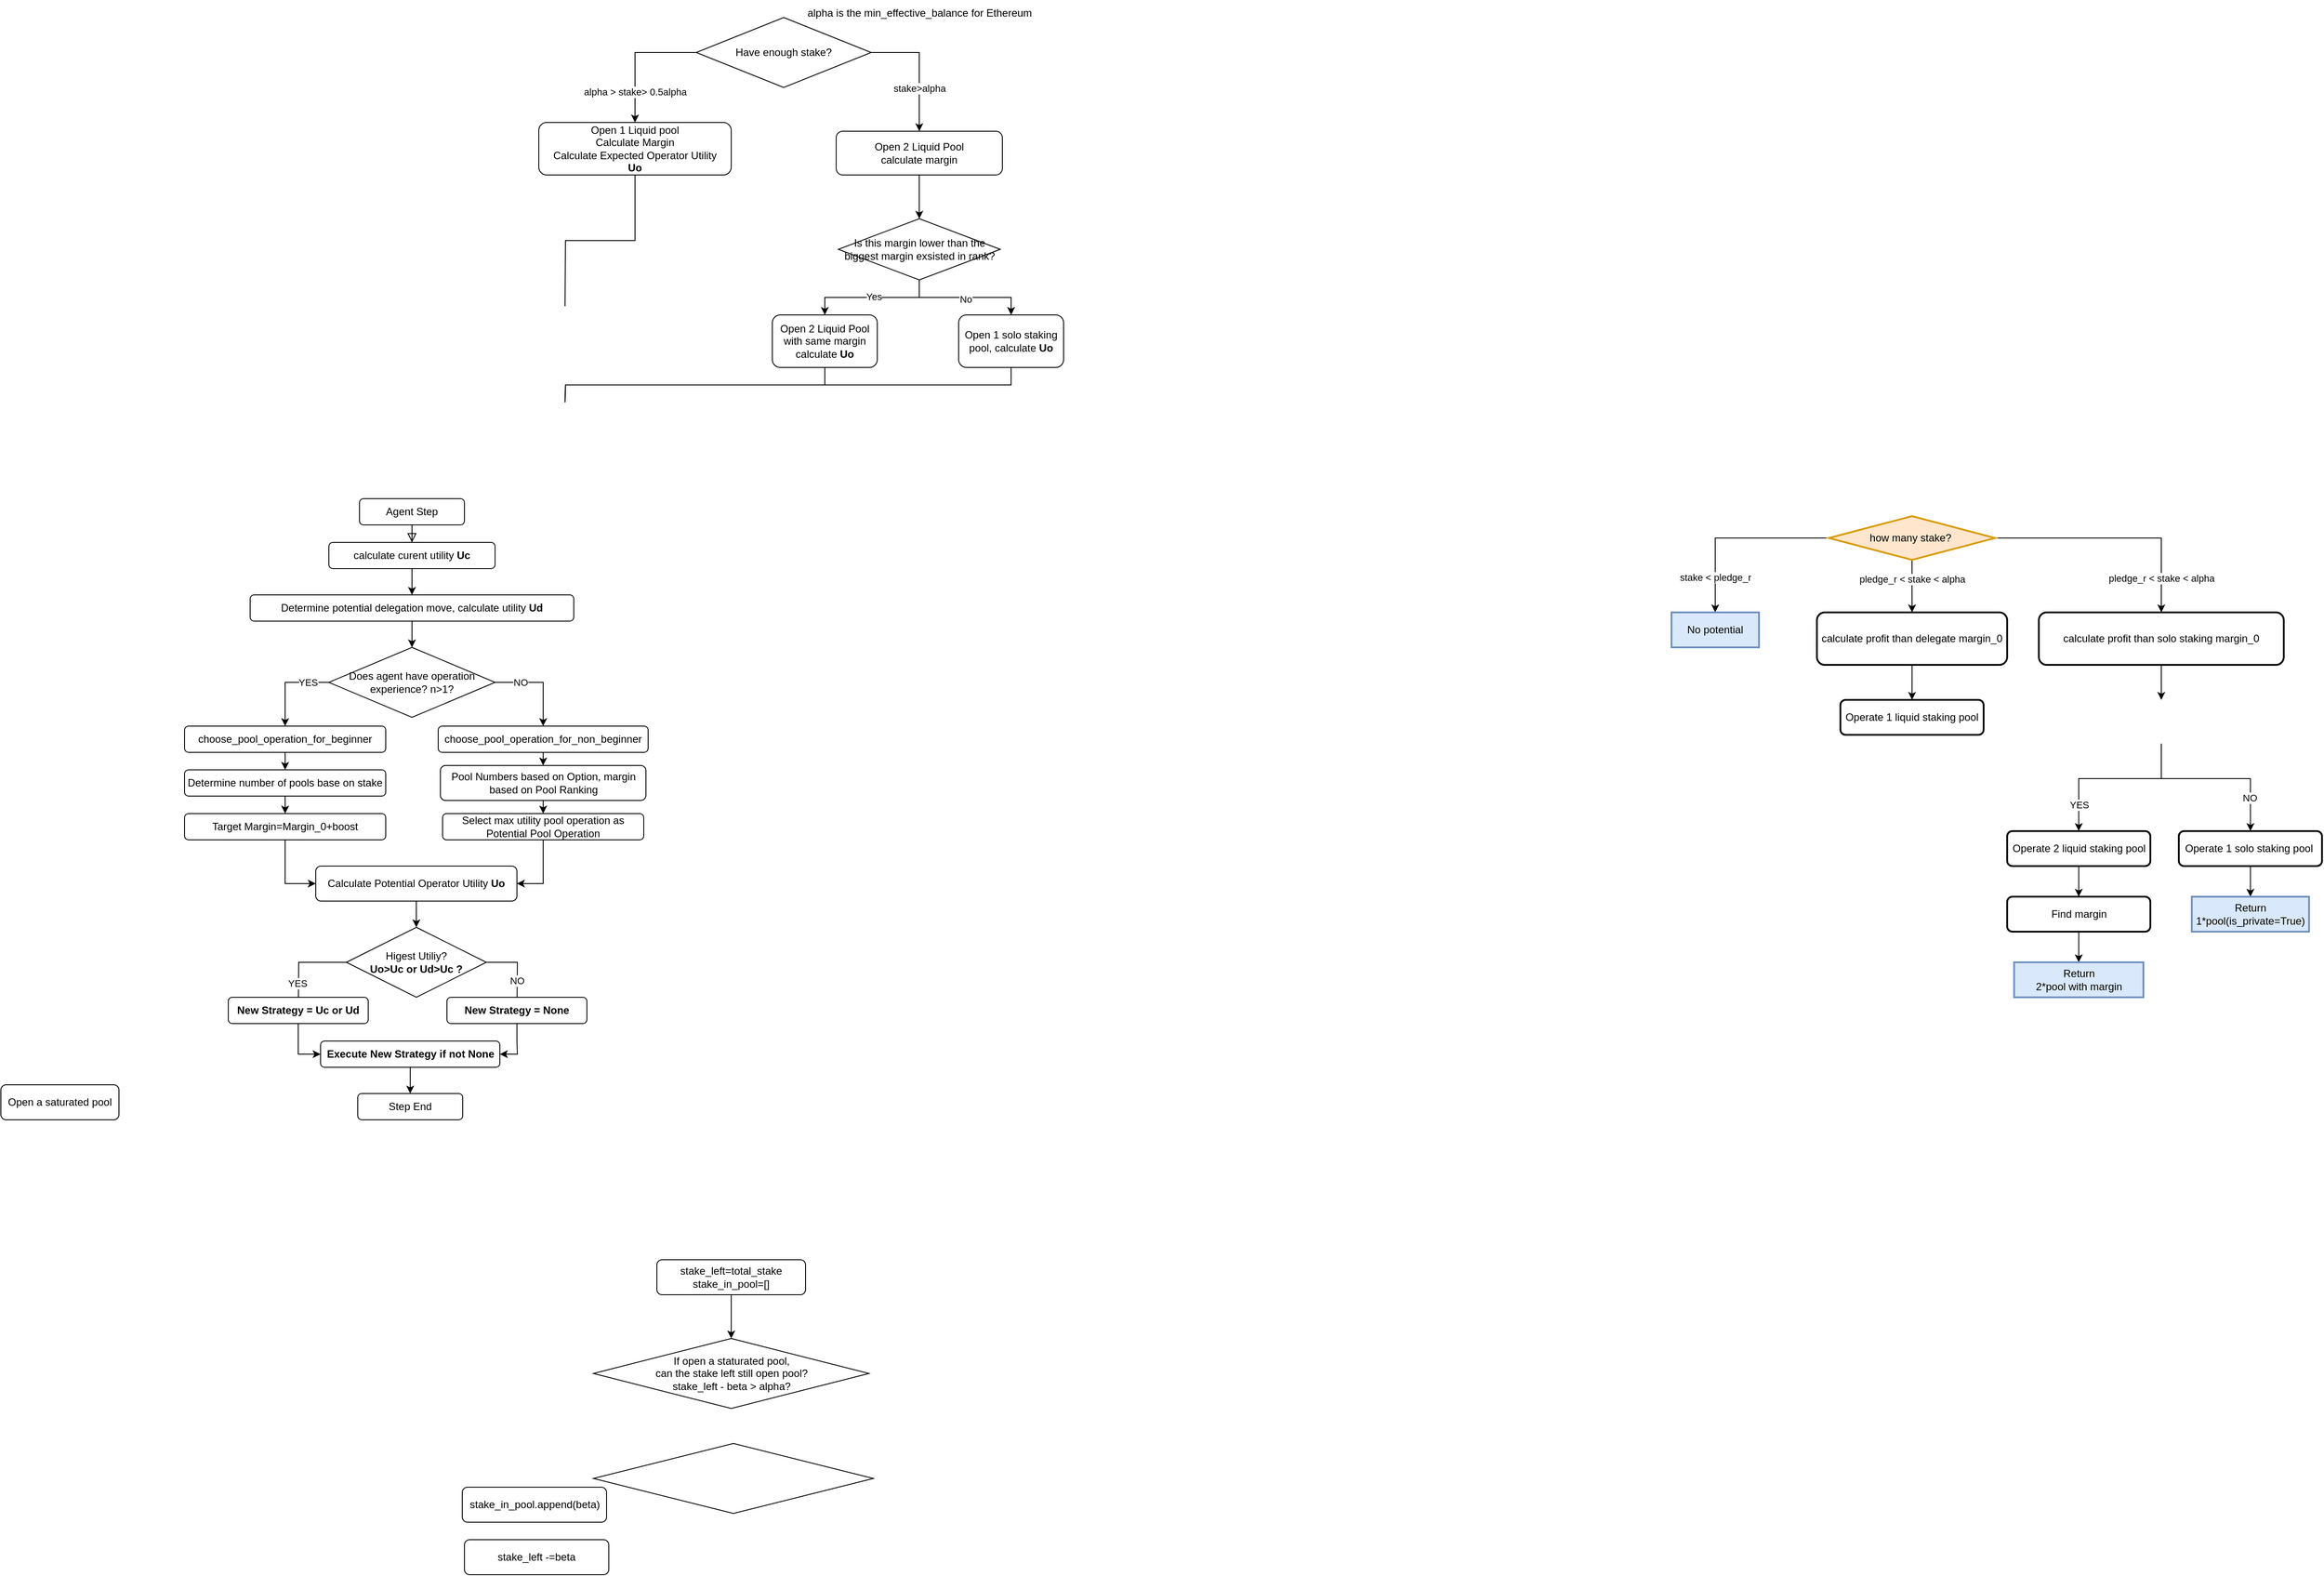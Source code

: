 <mxfile version="21.6.8" type="github">
  <diagram id="C5RBs43oDa-KdzZeNtuy" name="Page-1">
    <mxGraphModel dx="2612" dy="1606" grid="1" gridSize="10" guides="1" tooltips="1" connect="1" arrows="1" fold="1" page="1" pageScale="1" pageWidth="3300" pageHeight="2339" math="0" shadow="0">
      <root>
        <mxCell id="WIyWlLk6GJQsqaUBKTNV-0" />
        <mxCell id="WIyWlLk6GJQsqaUBKTNV-1" parent="WIyWlLk6GJQsqaUBKTNV-0" />
        <mxCell id="a9UgPh2QfmWiCxSZH3iU-11" style="edgeStyle=orthogonalEdgeStyle;rounded=0;orthogonalLoop=1;jettySize=auto;html=1;entryX=0.5;entryY=0;entryDx=0;entryDy=0;" parent="WIyWlLk6GJQsqaUBKTNV-1" source="a9UgPh2QfmWiCxSZH3iU-5" target="a9UgPh2QfmWiCxSZH3iU-10" edge="1">
          <mxGeometry relative="1" as="geometry">
            <Array as="points">
              <mxPoint x="895" y="120" />
              <mxPoint x="895" y="200" />
            </Array>
          </mxGeometry>
        </mxCell>
        <mxCell id="a9UgPh2QfmWiCxSZH3iU-13" value="alpha &amp;gt; stake&amp;gt; 0.5alpha" style="edgeLabel;html=1;align=center;verticalAlign=middle;resizable=0;points=[];" parent="a9UgPh2QfmWiCxSZH3iU-11" vertex="1" connectable="0">
          <mxGeometry x="0.026" y="1" relative="1" as="geometry">
            <mxPoint x="-1" y="38" as="offset" />
          </mxGeometry>
        </mxCell>
        <mxCell id="a9UgPh2QfmWiCxSZH3iU-15" style="edgeStyle=orthogonalEdgeStyle;rounded=0;orthogonalLoop=1;jettySize=auto;html=1;exitX=1;exitY=0.5;exitDx=0;exitDy=0;" parent="WIyWlLk6GJQsqaUBKTNV-1" source="a9UgPh2QfmWiCxSZH3iU-5" target="a9UgPh2QfmWiCxSZH3iU-6" edge="1">
          <mxGeometry relative="1" as="geometry" />
        </mxCell>
        <mxCell id="a9UgPh2QfmWiCxSZH3iU-16" value="stake&amp;gt;alpha" style="edgeLabel;html=1;align=center;verticalAlign=middle;resizable=0;points=[];" parent="a9UgPh2QfmWiCxSZH3iU-15" vertex="1" connectable="0">
          <mxGeometry x="0.453" relative="1" as="geometry">
            <mxPoint y="-10" as="offset" />
          </mxGeometry>
        </mxCell>
        <mxCell id="a9UgPh2QfmWiCxSZH3iU-5" value="Have enough stake?" style="rhombus;whiteSpace=wrap;html=1;" parent="WIyWlLk6GJQsqaUBKTNV-1" vertex="1">
          <mxGeometry x="965" y="80" width="200" height="80" as="geometry" />
        </mxCell>
        <mxCell id="a9UgPh2QfmWiCxSZH3iU-25" value="" style="edgeStyle=orthogonalEdgeStyle;rounded=0;orthogonalLoop=1;jettySize=auto;html=1;" parent="WIyWlLk6GJQsqaUBKTNV-1" source="a9UgPh2QfmWiCxSZH3iU-6" target="a9UgPh2QfmWiCxSZH3iU-23" edge="1">
          <mxGeometry relative="1" as="geometry" />
        </mxCell>
        <mxCell id="a9UgPh2QfmWiCxSZH3iU-6" value="Open 2 Liquid Pool&lt;br&gt;calculate margin" style="rounded=1;whiteSpace=wrap;html=1;" parent="WIyWlLk6GJQsqaUBKTNV-1" vertex="1">
          <mxGeometry x="1125" y="210" width="190" height="50" as="geometry" />
        </mxCell>
        <mxCell id="a9UgPh2QfmWiCxSZH3iU-59" style="edgeStyle=orthogonalEdgeStyle;rounded=0;orthogonalLoop=1;jettySize=auto;html=1;exitX=0.5;exitY=1;exitDx=0;exitDy=0;endArrow=none;endFill=0;" parent="WIyWlLk6GJQsqaUBKTNV-1" source="a9UgPh2QfmWiCxSZH3iU-10" edge="1">
          <mxGeometry relative="1" as="geometry">
            <mxPoint x="815" y="410" as="targetPoint" />
          </mxGeometry>
        </mxCell>
        <mxCell id="a9UgPh2QfmWiCxSZH3iU-10" value="&lt;font style=&quot;font-size: 12px;&quot;&gt;&lt;font style=&quot;font-size: 12px;&quot;&gt;Open 1 Liquid pool&lt;br&gt;Calculate Margin&lt;br&gt;Calculate Expected Operator Utility &lt;br&gt;&lt;/font&gt;&lt;b&gt;Uo&lt;/b&gt;&lt;/font&gt;" style="rounded=1;whiteSpace=wrap;html=1;" parent="WIyWlLk6GJQsqaUBKTNV-1" vertex="1">
          <mxGeometry x="785" y="200" width="220" height="60" as="geometry" />
        </mxCell>
        <mxCell id="a9UgPh2QfmWiCxSZH3iU-28" value="" style="edgeStyle=orthogonalEdgeStyle;rounded=0;orthogonalLoop=1;jettySize=auto;html=1;" parent="WIyWlLk6GJQsqaUBKTNV-1" source="a9UgPh2QfmWiCxSZH3iU-23" target="a9UgPh2QfmWiCxSZH3iU-27" edge="1">
          <mxGeometry relative="1" as="geometry" />
        </mxCell>
        <mxCell id="a9UgPh2QfmWiCxSZH3iU-30" value="No" style="edgeLabel;html=1;align=center;verticalAlign=middle;resizable=0;points=[];" parent="a9UgPh2QfmWiCxSZH3iU-28" vertex="1" connectable="0">
          <mxGeometry x="0.001" y="-2" relative="1" as="geometry">
            <mxPoint as="offset" />
          </mxGeometry>
        </mxCell>
        <mxCell id="a9UgPh2QfmWiCxSZH3iU-29" style="edgeStyle=orthogonalEdgeStyle;rounded=0;orthogonalLoop=1;jettySize=auto;html=1;exitX=0.5;exitY=1;exitDx=0;exitDy=0;entryX=0.5;entryY=0;entryDx=0;entryDy=0;" parent="WIyWlLk6GJQsqaUBKTNV-1" source="a9UgPh2QfmWiCxSZH3iU-23" target="a9UgPh2QfmWiCxSZH3iU-26" edge="1">
          <mxGeometry relative="1" as="geometry" />
        </mxCell>
        <mxCell id="a9UgPh2QfmWiCxSZH3iU-31" value="Yes" style="edgeLabel;html=1;align=center;verticalAlign=middle;resizable=0;points=[];" parent="a9UgPh2QfmWiCxSZH3iU-29" vertex="1" connectable="0">
          <mxGeometry x="-0.018" y="-1" relative="1" as="geometry">
            <mxPoint as="offset" />
          </mxGeometry>
        </mxCell>
        <mxCell id="a9UgPh2QfmWiCxSZH3iU-23" value="Is this margin lower than the biggest margin exsisted in rank?" style="rhombus;whiteSpace=wrap;html=1;" parent="WIyWlLk6GJQsqaUBKTNV-1" vertex="1">
          <mxGeometry x="1127.5" y="310" width="185" height="70" as="geometry" />
        </mxCell>
        <mxCell id="a9UgPh2QfmWiCxSZH3iU-55" style="edgeStyle=orthogonalEdgeStyle;rounded=0;orthogonalLoop=1;jettySize=auto;html=1;exitX=0.5;exitY=1;exitDx=0;exitDy=0;horizontal=1;startArrow=none;startFill=0;endArrow=none;endFill=0;" parent="WIyWlLk6GJQsqaUBKTNV-1" source="a9UgPh2QfmWiCxSZH3iU-26" edge="1">
          <mxGeometry relative="1" as="geometry">
            <mxPoint x="815" y="520" as="targetPoint" />
          </mxGeometry>
        </mxCell>
        <mxCell id="a9UgPh2QfmWiCxSZH3iU-26" value="Open 2 Liquid Pool with same margin&lt;br&gt;calculate &lt;b&gt;Uo&lt;/b&gt;" style="rounded=1;whiteSpace=wrap;html=1;" parent="WIyWlLk6GJQsqaUBKTNV-1" vertex="1">
          <mxGeometry x="1052" y="420" width="120" height="60" as="geometry" />
        </mxCell>
        <mxCell id="a9UgPh2QfmWiCxSZH3iU-57" style="edgeStyle=orthogonalEdgeStyle;rounded=0;orthogonalLoop=1;jettySize=auto;html=1;exitX=0.5;exitY=1;exitDx=0;exitDy=0;endArrow=none;endFill=0;" parent="WIyWlLk6GJQsqaUBKTNV-1" source="a9UgPh2QfmWiCxSZH3iU-27" edge="1">
          <mxGeometry relative="1" as="geometry">
            <mxPoint x="815" y="520" as="targetPoint" />
          </mxGeometry>
        </mxCell>
        <mxCell id="a9UgPh2QfmWiCxSZH3iU-27" value="Open 1 solo staking pool, calculate &lt;b&gt;Uo&lt;/b&gt;" style="rounded=1;whiteSpace=wrap;html=1;" parent="WIyWlLk6GJQsqaUBKTNV-1" vertex="1">
          <mxGeometry x="1265" y="420" width="120" height="60" as="geometry" />
        </mxCell>
        <mxCell id="a9UgPh2QfmWiCxSZH3iU-60" value="alpha is the min_effective_balance for Ethereum" style="text;html=1;align=center;verticalAlign=middle;resizable=0;points=[];autosize=1;strokeColor=none;fillColor=none;" parent="WIyWlLk6GJQsqaUBKTNV-1" vertex="1">
          <mxGeometry x="1080" y="60" width="280" height="30" as="geometry" />
        </mxCell>
        <mxCell id="UEYxBKMdJsBArP-yisD0-3" value="" style="edgeStyle=orthogonalEdgeStyle;rounded=0;orthogonalLoop=1;jettySize=auto;html=1;" edge="1" parent="WIyWlLk6GJQsqaUBKTNV-1" source="UEYxBKMdJsBArP-yisD0-1" target="UEYxBKMdJsBArP-yisD0-2">
          <mxGeometry relative="1" as="geometry" />
        </mxCell>
        <mxCell id="UEYxBKMdJsBArP-yisD0-6" value="stake &amp;lt; pledge_r" style="edgeLabel;html=1;align=center;verticalAlign=middle;resizable=0;points=[];" vertex="1" connectable="0" parent="UEYxBKMdJsBArP-yisD0-3">
          <mxGeometry x="0.623" relative="1" as="geometry">
            <mxPoint as="offset" />
          </mxGeometry>
        </mxCell>
        <mxCell id="UEYxBKMdJsBArP-yisD0-7" style="edgeStyle=orthogonalEdgeStyle;rounded=0;orthogonalLoop=1;jettySize=auto;html=1;exitX=0.5;exitY=1;exitDx=0;exitDy=0;exitPerimeter=0;" edge="1" parent="WIyWlLk6GJQsqaUBKTNV-1" source="UEYxBKMdJsBArP-yisD0-1" target="UEYxBKMdJsBArP-yisD0-4">
          <mxGeometry relative="1" as="geometry" />
        </mxCell>
        <mxCell id="UEYxBKMdJsBArP-yisD0-8" value="pledge_r &amp;lt; stake &amp;lt; alpha" style="edgeLabel;html=1;align=center;verticalAlign=middle;resizable=0;points=[];" vertex="1" connectable="0" parent="UEYxBKMdJsBArP-yisD0-7">
          <mxGeometry x="-0.286" relative="1" as="geometry">
            <mxPoint as="offset" />
          </mxGeometry>
        </mxCell>
        <mxCell id="UEYxBKMdJsBArP-yisD0-9" style="edgeStyle=orthogonalEdgeStyle;rounded=0;orthogonalLoop=1;jettySize=auto;html=1;exitX=1;exitY=0.5;exitDx=0;exitDy=0;exitPerimeter=0;entryX=0.5;entryY=0;entryDx=0;entryDy=0;" edge="1" parent="WIyWlLk6GJQsqaUBKTNV-1" source="UEYxBKMdJsBArP-yisD0-1" target="UEYxBKMdJsBArP-yisD0-5">
          <mxGeometry relative="1" as="geometry" />
        </mxCell>
        <mxCell id="UEYxBKMdJsBArP-yisD0-10" value="pledge_r &amp;lt; stake &amp;lt; alpha" style="edgeLabel;html=1;align=center;verticalAlign=middle;resizable=0;points=[];" vertex="1" connectable="0" parent="UEYxBKMdJsBArP-yisD0-9">
          <mxGeometry x="0.538" y="-3" relative="1" as="geometry">
            <mxPoint x="3" y="24" as="offset" />
          </mxGeometry>
        </mxCell>
        <mxCell id="UEYxBKMdJsBArP-yisD0-1" value="how many stake?&amp;nbsp;" style="strokeWidth=2;html=1;shape=mxgraph.flowchart.decision;whiteSpace=wrap;fillColor=#ffe6cc;strokeColor=#d79b00;" vertex="1" parent="WIyWlLk6GJQsqaUBKTNV-1">
          <mxGeometry x="2260" y="650" width="190" height="50" as="geometry" />
        </mxCell>
        <mxCell id="UEYxBKMdJsBArP-yisD0-2" value="No potential" style="whiteSpace=wrap;html=1;strokeWidth=2;fillColor=#dae8fc;strokeColor=#6c8ebf;" vertex="1" parent="WIyWlLk6GJQsqaUBKTNV-1">
          <mxGeometry x="2080" y="760" width="100" height="40" as="geometry" />
        </mxCell>
        <mxCell id="UEYxBKMdJsBArP-yisD0-15" style="edgeStyle=orthogonalEdgeStyle;rounded=0;orthogonalLoop=1;jettySize=auto;html=1;" edge="1" parent="WIyWlLk6GJQsqaUBKTNV-1" source="UEYxBKMdJsBArP-yisD0-4">
          <mxGeometry relative="1" as="geometry">
            <mxPoint x="2355" y="860" as="targetPoint" />
          </mxGeometry>
        </mxCell>
        <mxCell id="UEYxBKMdJsBArP-yisD0-4" value="calculate profit than delegate margin_0" style="whiteSpace=wrap;html=1;strokeWidth=2;rounded=1;" vertex="1" parent="WIyWlLk6GJQsqaUBKTNV-1">
          <mxGeometry x="2246.25" y="760" width="217.5" height="60" as="geometry" />
        </mxCell>
        <mxCell id="UEYxBKMdJsBArP-yisD0-16" style="edgeStyle=orthogonalEdgeStyle;rounded=0;orthogonalLoop=1;jettySize=auto;html=1;entryX=0.5;entryY=0;entryDx=0;entryDy=0;entryPerimeter=0;" edge="1" parent="WIyWlLk6GJQsqaUBKTNV-1" source="UEYxBKMdJsBArP-yisD0-5">
          <mxGeometry relative="1" as="geometry">
            <mxPoint x="2640" y="860" as="targetPoint" />
          </mxGeometry>
        </mxCell>
        <mxCell id="UEYxBKMdJsBArP-yisD0-5" value="calculate profit than solo staking margin_0" style="whiteSpace=wrap;html=1;strokeWidth=2;rounded=1;" vertex="1" parent="WIyWlLk6GJQsqaUBKTNV-1">
          <mxGeometry x="2500" y="760" width="280" height="60" as="geometry" />
        </mxCell>
        <mxCell id="UEYxBKMdJsBArP-yisD0-24" style="edgeStyle=orthogonalEdgeStyle;rounded=0;orthogonalLoop=1;jettySize=auto;html=1;entryX=0.5;entryY=0;entryDx=0;entryDy=0;" edge="1" parent="WIyWlLk6GJQsqaUBKTNV-1" target="UEYxBKMdJsBArP-yisD0-23">
          <mxGeometry relative="1" as="geometry">
            <mxPoint x="2640" y="910.0" as="sourcePoint" />
            <Array as="points">
              <mxPoint x="2640" y="950" />
              <mxPoint x="2546" y="950" />
            </Array>
          </mxGeometry>
        </mxCell>
        <mxCell id="UEYxBKMdJsBArP-yisD0-25" value="YES" style="edgeLabel;html=1;align=center;verticalAlign=middle;resizable=0;points=[];" vertex="1" connectable="0" parent="UEYxBKMdJsBArP-yisD0-24">
          <mxGeometry x="-0.259" y="2" relative="1" as="geometry">
            <mxPoint x="-62" y="28" as="offset" />
          </mxGeometry>
        </mxCell>
        <mxCell id="UEYxBKMdJsBArP-yisD0-30" style="edgeStyle=orthogonalEdgeStyle;rounded=0;orthogonalLoop=1;jettySize=auto;html=1;exitX=0.5;exitY=1;exitDx=0;exitDy=0;exitPerimeter=0;entryX=0.5;entryY=0;entryDx=0;entryDy=0;" edge="1" parent="WIyWlLk6GJQsqaUBKTNV-1" target="UEYxBKMdJsBArP-yisD0-27">
          <mxGeometry relative="1" as="geometry">
            <mxPoint x="2640" y="910.0" as="sourcePoint" />
            <Array as="points">
              <mxPoint x="2640" y="950" />
              <mxPoint x="2742" y="950" />
            </Array>
          </mxGeometry>
        </mxCell>
        <mxCell id="UEYxBKMdJsBArP-yisD0-31" value="NO" style="edgeLabel;html=1;align=center;verticalAlign=middle;resizable=0;points=[];" vertex="1" connectable="0" parent="UEYxBKMdJsBArP-yisD0-30">
          <mxGeometry x="0.627" y="-1" relative="1" as="geometry">
            <mxPoint as="offset" />
          </mxGeometry>
        </mxCell>
        <mxCell id="UEYxBKMdJsBArP-yisD0-17" value="Operate 1 liquid staking pool" style="whiteSpace=wrap;html=1;strokeWidth=2;rounded=1;" vertex="1" parent="WIyWlLk6GJQsqaUBKTNV-1">
          <mxGeometry x="2273.12" y="860" width="163.75" height="40" as="geometry" />
        </mxCell>
        <mxCell id="UEYxBKMdJsBArP-yisD0-37" style="edgeStyle=orthogonalEdgeStyle;rounded=0;orthogonalLoop=1;jettySize=auto;html=1;exitX=0.5;exitY=1;exitDx=0;exitDy=0;entryX=0.5;entryY=0;entryDx=0;entryDy=0;" edge="1" parent="WIyWlLk6GJQsqaUBKTNV-1" source="UEYxBKMdJsBArP-yisD0-23" target="UEYxBKMdJsBArP-yisD0-35">
          <mxGeometry relative="1" as="geometry" />
        </mxCell>
        <mxCell id="UEYxBKMdJsBArP-yisD0-23" value="Operate 2 liquid staking pool" style="whiteSpace=wrap;html=1;strokeWidth=2;rounded=1;" vertex="1" parent="WIyWlLk6GJQsqaUBKTNV-1">
          <mxGeometry x="2463.75" y="1010" width="163.75" height="40" as="geometry" />
        </mxCell>
        <mxCell id="UEYxBKMdJsBArP-yisD0-41" style="edgeStyle=orthogonalEdgeStyle;rounded=0;orthogonalLoop=1;jettySize=auto;html=1;exitX=0.5;exitY=1;exitDx=0;exitDy=0;entryX=0.5;entryY=0;entryDx=0;entryDy=0;" edge="1" parent="WIyWlLk6GJQsqaUBKTNV-1" source="UEYxBKMdJsBArP-yisD0-27" target="UEYxBKMdJsBArP-yisD0-40">
          <mxGeometry relative="1" as="geometry" />
        </mxCell>
        <mxCell id="UEYxBKMdJsBArP-yisD0-27" value="Operate 1 solo staking pool&amp;nbsp;" style="whiteSpace=wrap;html=1;strokeWidth=2;rounded=1;" vertex="1" parent="WIyWlLk6GJQsqaUBKTNV-1">
          <mxGeometry x="2660" y="1010" width="163.75" height="40" as="geometry" />
        </mxCell>
        <mxCell id="UEYxBKMdJsBArP-yisD0-42" style="edgeStyle=orthogonalEdgeStyle;rounded=0;orthogonalLoop=1;jettySize=auto;html=1;exitX=0.5;exitY=1;exitDx=0;exitDy=0;" edge="1" parent="WIyWlLk6GJQsqaUBKTNV-1" source="UEYxBKMdJsBArP-yisD0-35" target="UEYxBKMdJsBArP-yisD0-38">
          <mxGeometry relative="1" as="geometry" />
        </mxCell>
        <mxCell id="UEYxBKMdJsBArP-yisD0-35" value="Find margin" style="whiteSpace=wrap;html=1;strokeWidth=2;rounded=1;" vertex="1" parent="WIyWlLk6GJQsqaUBKTNV-1">
          <mxGeometry x="2463.75" y="1085" width="163.75" height="40" as="geometry" />
        </mxCell>
        <mxCell id="UEYxBKMdJsBArP-yisD0-38" value="Return&lt;br&gt;2*pool with margin" style="whiteSpace=wrap;html=1;strokeWidth=2;rounded=0;fillColor=#dae8fc;strokeColor=#6c8ebf;" vertex="1" parent="WIyWlLk6GJQsqaUBKTNV-1">
          <mxGeometry x="2471.72" y="1160" width="147.81" height="40" as="geometry" />
        </mxCell>
        <mxCell id="UEYxBKMdJsBArP-yisD0-40" value="Return&lt;br&gt;1*pool(is_private=True)" style="whiteSpace=wrap;html=1;strokeWidth=2;rounded=0;fillColor=#dae8fc;strokeColor=#6c8ebf;" vertex="1" parent="WIyWlLk6GJQsqaUBKTNV-1">
          <mxGeometry x="2674.84" y="1085" width="134.07" height="40" as="geometry" />
        </mxCell>
        <mxCell id="UEYxBKMdJsBArP-yisD0-73" style="edgeStyle=orthogonalEdgeStyle;rounded=0;orthogonalLoop=1;jettySize=auto;html=1;entryX=0.5;entryY=0;entryDx=0;entryDy=0;" edge="1" parent="WIyWlLk6GJQsqaUBKTNV-1" source="UEYxBKMdJsBArP-yisD0-68" target="UEYxBKMdJsBArP-yisD0-71">
          <mxGeometry relative="1" as="geometry" />
        </mxCell>
        <mxCell id="UEYxBKMdJsBArP-yisD0-68" value="stake_left=total_stake&lt;br&gt;stake_in_pool=[]" style="rounded=1;whiteSpace=wrap;html=1;" vertex="1" parent="WIyWlLk6GJQsqaUBKTNV-1">
          <mxGeometry x="920" y="1500" width="170" height="40" as="geometry" />
        </mxCell>
        <mxCell id="UEYxBKMdJsBArP-yisD0-71" value="If open a staturated pool, &lt;br&gt;can the stake left still open pool?&lt;br style=&quot;border-color: var(--border-color);&quot;&gt;stake_left - beta &amp;gt; alpha?" style="rhombus;whiteSpace=wrap;html=1;" vertex="1" parent="WIyWlLk6GJQsqaUBKTNV-1">
          <mxGeometry x="847.5" y="1590" width="315" height="80" as="geometry" />
        </mxCell>
        <mxCell id="UEYxBKMdJsBArP-yisD0-74" value="Open a saturated pool" style="rounded=1;whiteSpace=wrap;html=1;" vertex="1" parent="WIyWlLk6GJQsqaUBKTNV-1">
          <mxGeometry x="170" y="1300" width="135" height="40" as="geometry" />
        </mxCell>
        <mxCell id="UEYxBKMdJsBArP-yisD0-75" value="stake_in_pool.append(beta)" style="rounded=1;whiteSpace=wrap;html=1;" vertex="1" parent="WIyWlLk6GJQsqaUBKTNV-1">
          <mxGeometry x="697.5" y="1760" width="165" height="40" as="geometry" />
        </mxCell>
        <mxCell id="UEYxBKMdJsBArP-yisD0-76" value="stake_left -=beta" style="rounded=1;whiteSpace=wrap;html=1;" vertex="1" parent="WIyWlLk6GJQsqaUBKTNV-1">
          <mxGeometry x="700" y="1820" width="165" height="40" as="geometry" />
        </mxCell>
        <mxCell id="UEYxBKMdJsBArP-yisD0-79" value="" style="rhombus;whiteSpace=wrap;html=1;" vertex="1" parent="WIyWlLk6GJQsqaUBKTNV-1">
          <mxGeometry x="847.5" y="1710" width="320" height="80" as="geometry" />
        </mxCell>
        <mxCell id="UEYxBKMdJsBArP-yisD0-108" value="" style="group" vertex="1" connectable="0" parent="WIyWlLk6GJQsqaUBKTNV-1">
          <mxGeometry x="380" y="630" width="530" height="710" as="geometry" />
        </mxCell>
        <mxCell id="WIyWlLk6GJQsqaUBKTNV-3" value="Agent Step" style="rounded=1;whiteSpace=wrap;html=1;fontSize=12;glass=0;strokeWidth=1;shadow=0;" parent="UEYxBKMdJsBArP-yisD0-108" vertex="1">
          <mxGeometry x="200" width="120" height="30" as="geometry" />
        </mxCell>
        <mxCell id="a9UgPh2QfmWiCxSZH3iU-0" value="calculate curent utility&amp;nbsp;&lt;b&gt;Uc&lt;/b&gt;" style="rounded=1;whiteSpace=wrap;html=1;" parent="UEYxBKMdJsBArP-yisD0-108" vertex="1">
          <mxGeometry x="165" y="50" width="190" height="30" as="geometry" />
        </mxCell>
        <mxCell id="WIyWlLk6GJQsqaUBKTNV-2" value="" style="rounded=0;html=1;jettySize=auto;orthogonalLoop=1;fontSize=11;endArrow=block;endFill=0;endSize=8;strokeWidth=1;shadow=0;labelBackgroundColor=none;edgeStyle=orthogonalEdgeStyle;entryX=0.5;entryY=0;entryDx=0;entryDy=0;" parent="UEYxBKMdJsBArP-yisD0-108" source="WIyWlLk6GJQsqaUBKTNV-3" target="a9UgPh2QfmWiCxSZH3iU-0" edge="1">
          <mxGeometry relative="1" as="geometry" />
        </mxCell>
        <mxCell id="a9UgPh2QfmWiCxSZH3iU-1" value="Determine potential delegation move, calculate utility&amp;nbsp;&lt;b&gt;Ud&lt;/b&gt;" style="rounded=1;whiteSpace=wrap;html=1;" parent="UEYxBKMdJsBArP-yisD0-108" vertex="1">
          <mxGeometry x="75" y="110" width="370" height="30" as="geometry" />
        </mxCell>
        <mxCell id="a9UgPh2QfmWiCxSZH3iU-2" style="edgeStyle=orthogonalEdgeStyle;rounded=0;orthogonalLoop=1;jettySize=auto;html=1;exitX=0.5;exitY=1;exitDx=0;exitDy=0;entryX=0.5;entryY=0;entryDx=0;entryDy=0;" parent="UEYxBKMdJsBArP-yisD0-108" source="a9UgPh2QfmWiCxSZH3iU-0" target="a9UgPh2QfmWiCxSZH3iU-1" edge="1">
          <mxGeometry relative="1" as="geometry" />
        </mxCell>
        <mxCell id="a9UgPh2QfmWiCxSZH3iU-4" value="Does agent have operation &lt;br&gt;experience? n&amp;gt;1?" style="rhombus;whiteSpace=wrap;html=1;" parent="UEYxBKMdJsBArP-yisD0-108" vertex="1">
          <mxGeometry x="165" y="170" width="190" height="80" as="geometry" />
        </mxCell>
        <mxCell id="a9UgPh2QfmWiCxSZH3iU-33" value="" style="edgeStyle=orthogonalEdgeStyle;rounded=0;orthogonalLoop=1;jettySize=auto;html=1;" parent="UEYxBKMdJsBArP-yisD0-108" source="a9UgPh2QfmWiCxSZH3iU-1" target="a9UgPh2QfmWiCxSZH3iU-4" edge="1">
          <mxGeometry relative="1" as="geometry" />
        </mxCell>
        <mxCell id="a9UgPh2QfmWiCxSZH3iU-38" style="edgeStyle=orthogonalEdgeStyle;rounded=0;orthogonalLoop=1;jettySize=auto;html=1;entryX=0.5;entryY=0;entryDx=0;entryDy=0;" parent="UEYxBKMdJsBArP-yisD0-108" edge="1">
          <mxGeometry relative="1" as="geometry">
            <mxPoint x="260" y="290" as="sourcePoint" />
            <mxPoint x="260" y="290" as="targetPoint" />
          </mxGeometry>
        </mxCell>
        <mxCell id="a9UgPh2QfmWiCxSZH3iU-46" value="Calculate Potential Operator Utility &lt;b&gt;Uo&lt;/b&gt;" style="rounded=1;whiteSpace=wrap;html=1;" parent="UEYxBKMdJsBArP-yisD0-108" vertex="1">
          <mxGeometry x="150" y="420" width="230" height="40" as="geometry" />
        </mxCell>
        <mxCell id="UEYxBKMdJsBArP-yisD0-81" style="edgeStyle=orthogonalEdgeStyle;rounded=0;orthogonalLoop=1;jettySize=auto;html=1;exitX=0;exitY=0.5;exitDx=0;exitDy=0;" edge="1" parent="UEYxBKMdJsBArP-yisD0-108" source="a9UgPh2QfmWiCxSZH3iU-52">
          <mxGeometry relative="1" as="geometry">
            <mxPoint x="130" y="595" as="targetPoint" />
          </mxGeometry>
        </mxCell>
        <mxCell id="UEYxBKMdJsBArP-yisD0-83" value="YES" style="edgeLabel;html=1;align=center;verticalAlign=middle;resizable=0;points=[];" vertex="1" connectable="0" parent="UEYxBKMdJsBArP-yisD0-81">
          <mxGeometry x="0.525" y="-1" relative="1" as="geometry">
            <mxPoint y="-13" as="offset" />
          </mxGeometry>
        </mxCell>
        <mxCell id="UEYxBKMdJsBArP-yisD0-82" style="edgeStyle=orthogonalEdgeStyle;rounded=0;orthogonalLoop=1;jettySize=auto;html=1;exitX=1;exitY=0.5;exitDx=0;exitDy=0;" edge="1" parent="UEYxBKMdJsBArP-yisD0-108" source="a9UgPh2QfmWiCxSZH3iU-52">
          <mxGeometry relative="1" as="geometry">
            <mxPoint x="380" y="595" as="targetPoint" />
          </mxGeometry>
        </mxCell>
        <mxCell id="UEYxBKMdJsBArP-yisD0-84" value="NO" style="edgeLabel;html=1;align=center;verticalAlign=middle;resizable=0;points=[];" vertex="1" connectable="0" parent="UEYxBKMdJsBArP-yisD0-82">
          <mxGeometry x="0.372" relative="1" as="geometry">
            <mxPoint y="-13" as="offset" />
          </mxGeometry>
        </mxCell>
        <mxCell id="a9UgPh2QfmWiCxSZH3iU-52" value="Higest Utiliy?&lt;br&gt;&lt;b&gt;Uo&amp;gt;Uc or Ud&amp;gt;Uc ?&lt;/b&gt;" style="rhombus;whiteSpace=wrap;html=1;" parent="UEYxBKMdJsBArP-yisD0-108" vertex="1">
          <mxGeometry x="185" y="490" width="160" height="80" as="geometry" />
        </mxCell>
        <mxCell id="UEYxBKMdJsBArP-yisD0-64" style="edgeStyle=orthogonalEdgeStyle;rounded=0;orthogonalLoop=1;jettySize=auto;html=1;exitX=0.5;exitY=1;exitDx=0;exitDy=0;entryX=0.5;entryY=0;entryDx=0;entryDy=0;" edge="1" parent="UEYxBKMdJsBArP-yisD0-108" source="a9UgPh2QfmWiCxSZH3iU-46" target="a9UgPh2QfmWiCxSZH3iU-52">
          <mxGeometry relative="1" as="geometry" />
        </mxCell>
        <mxCell id="a9UgPh2QfmWiCxSZH3iU-62" value="&lt;b&gt;New Strategy = Uc or Ud&lt;/b&gt;" style="rounded=1;whiteSpace=wrap;html=1;" parent="UEYxBKMdJsBArP-yisD0-108" vertex="1">
          <mxGeometry x="50" y="570" width="160" height="30" as="geometry" />
        </mxCell>
        <mxCell id="UEYxBKMdJsBArP-yisD0-52" value="choose_pool_operation_for_beginner" style="rounded=1;whiteSpace=wrap;html=1;align=center;" vertex="1" parent="UEYxBKMdJsBArP-yisD0-108">
          <mxGeometry y="260" width="230" height="30" as="geometry" />
        </mxCell>
        <mxCell id="UEYxBKMdJsBArP-yisD0-56" style="edgeStyle=orthogonalEdgeStyle;rounded=0;orthogonalLoop=1;jettySize=auto;html=1;exitX=0;exitY=0.5;exitDx=0;exitDy=0;entryX=0.5;entryY=0;entryDx=0;entryDy=0;" edge="1" parent="UEYxBKMdJsBArP-yisD0-108" source="a9UgPh2QfmWiCxSZH3iU-4" target="UEYxBKMdJsBArP-yisD0-52">
          <mxGeometry relative="1" as="geometry" />
        </mxCell>
        <mxCell id="UEYxBKMdJsBArP-yisD0-57" value="YES" style="edgeLabel;html=1;align=center;verticalAlign=middle;resizable=0;points=[];" vertex="1" connectable="0" parent="UEYxBKMdJsBArP-yisD0-56">
          <mxGeometry x="-0.053" y="-1" relative="1" as="geometry">
            <mxPoint x="23" y="1" as="offset" />
          </mxGeometry>
        </mxCell>
        <mxCell id="UEYxBKMdJsBArP-yisD0-58" value="choose_pool_operation_for_non_beginner" style="rounded=1;whiteSpace=wrap;html=1;align=center;" vertex="1" parent="UEYxBKMdJsBArP-yisD0-108">
          <mxGeometry x="290" y="260" width="240" height="30" as="geometry" />
        </mxCell>
        <mxCell id="UEYxBKMdJsBArP-yisD0-59" style="edgeStyle=orthogonalEdgeStyle;rounded=0;orthogonalLoop=1;jettySize=auto;html=1;exitX=1;exitY=0.5;exitDx=0;exitDy=0;entryX=0.5;entryY=0;entryDx=0;entryDy=0;" edge="1" parent="UEYxBKMdJsBArP-yisD0-108" source="a9UgPh2QfmWiCxSZH3iU-4" target="UEYxBKMdJsBArP-yisD0-58">
          <mxGeometry relative="1" as="geometry" />
        </mxCell>
        <mxCell id="UEYxBKMdJsBArP-yisD0-60" value="NO" style="edgeLabel;html=1;align=center;verticalAlign=middle;resizable=0;points=[];" vertex="1" connectable="0" parent="UEYxBKMdJsBArP-yisD0-59">
          <mxGeometry x="-0.611" y="3" relative="1" as="geometry">
            <mxPoint x="8" y="3" as="offset" />
          </mxGeometry>
        </mxCell>
        <mxCell id="UEYxBKMdJsBArP-yisD0-66" value="&lt;b&gt;Execute New Strategy if not None&lt;/b&gt;" style="rounded=1;whiteSpace=wrap;html=1;" vertex="1" parent="UEYxBKMdJsBArP-yisD0-108">
          <mxGeometry x="155.5" y="620" width="205" height="30" as="geometry" />
        </mxCell>
        <mxCell id="UEYxBKMdJsBArP-yisD0-103" style="edgeStyle=orthogonalEdgeStyle;rounded=0;orthogonalLoop=1;jettySize=auto;html=1;exitX=0.5;exitY=1;exitDx=0;exitDy=0;entryX=0;entryY=0.5;entryDx=0;entryDy=0;" edge="1" parent="UEYxBKMdJsBArP-yisD0-108" source="a9UgPh2QfmWiCxSZH3iU-62" target="UEYxBKMdJsBArP-yisD0-66">
          <mxGeometry relative="1" as="geometry" />
        </mxCell>
        <mxCell id="UEYxBKMdJsBArP-yisD0-107" style="edgeStyle=orthogonalEdgeStyle;rounded=0;orthogonalLoop=1;jettySize=auto;html=1;exitX=0.5;exitY=1;exitDx=0;exitDy=0;entryX=1;entryY=0.5;entryDx=0;entryDy=0;" edge="1" parent="UEYxBKMdJsBArP-yisD0-108" source="UEYxBKMdJsBArP-yisD0-80" target="UEYxBKMdJsBArP-yisD0-66">
          <mxGeometry relative="1" as="geometry" />
        </mxCell>
        <mxCell id="UEYxBKMdJsBArP-yisD0-80" value="&lt;b&gt;New Strategy = None&lt;/b&gt;" style="rounded=1;whiteSpace=wrap;html=1;" vertex="1" parent="UEYxBKMdJsBArP-yisD0-108">
          <mxGeometry x="300" y="570" width="160" height="30" as="geometry" />
        </mxCell>
        <mxCell id="UEYxBKMdJsBArP-yisD0-86" value="Step End" style="rounded=1;whiteSpace=wrap;html=1;fontSize=12;glass=0;strokeWidth=1;shadow=0;" vertex="1" parent="UEYxBKMdJsBArP-yisD0-108">
          <mxGeometry x="198" y="680" width="120" height="30" as="geometry" />
        </mxCell>
        <mxCell id="UEYxBKMdJsBArP-yisD0-91" style="edgeStyle=orthogonalEdgeStyle;rounded=0;orthogonalLoop=1;jettySize=auto;html=1;exitX=0.5;exitY=1;exitDx=0;exitDy=0;" edge="1" parent="UEYxBKMdJsBArP-yisD0-108" source="UEYxBKMdJsBArP-yisD0-66" target="UEYxBKMdJsBArP-yisD0-86">
          <mxGeometry relative="1" as="geometry" />
        </mxCell>
        <mxCell id="UEYxBKMdJsBArP-yisD0-92" value="Determine number of pools base on stake" style="rounded=1;whiteSpace=wrap;html=1;align=center;" vertex="1" parent="UEYxBKMdJsBArP-yisD0-108">
          <mxGeometry y="310" width="230" height="30" as="geometry" />
        </mxCell>
        <mxCell id="UEYxBKMdJsBArP-yisD0-96" style="edgeStyle=orthogonalEdgeStyle;rounded=0;orthogonalLoop=1;jettySize=auto;html=1;exitX=0.5;exitY=1;exitDx=0;exitDy=0;entryX=0.5;entryY=0;entryDx=0;entryDy=0;" edge="1" parent="UEYxBKMdJsBArP-yisD0-108" source="UEYxBKMdJsBArP-yisD0-52" target="UEYxBKMdJsBArP-yisD0-92">
          <mxGeometry relative="1" as="geometry" />
        </mxCell>
        <mxCell id="UEYxBKMdJsBArP-yisD0-102" style="edgeStyle=orthogonalEdgeStyle;rounded=0;orthogonalLoop=1;jettySize=auto;html=1;exitX=0.5;exitY=1;exitDx=0;exitDy=0;entryX=0;entryY=0.5;entryDx=0;entryDy=0;" edge="1" parent="UEYxBKMdJsBArP-yisD0-108" source="UEYxBKMdJsBArP-yisD0-93" target="a9UgPh2QfmWiCxSZH3iU-46">
          <mxGeometry relative="1" as="geometry" />
        </mxCell>
        <mxCell id="UEYxBKMdJsBArP-yisD0-93" value="Target Margin=Margin_0+boost" style="rounded=1;whiteSpace=wrap;html=1;align=center;" vertex="1" parent="UEYxBKMdJsBArP-yisD0-108">
          <mxGeometry y="360" width="230" height="30" as="geometry" />
        </mxCell>
        <mxCell id="UEYxBKMdJsBArP-yisD0-97" style="edgeStyle=orthogonalEdgeStyle;rounded=0;orthogonalLoop=1;jettySize=auto;html=1;exitX=0.5;exitY=1;exitDx=0;exitDy=0;entryX=0.5;entryY=0;entryDx=0;entryDy=0;" edge="1" parent="UEYxBKMdJsBArP-yisD0-108" source="UEYxBKMdJsBArP-yisD0-92" target="UEYxBKMdJsBArP-yisD0-93">
          <mxGeometry relative="1" as="geometry" />
        </mxCell>
        <mxCell id="UEYxBKMdJsBArP-yisD0-94" value="Pool Numbers based on Option, margin based on Pool Ranking" style="rounded=1;whiteSpace=wrap;html=1;align=center;" vertex="1" parent="UEYxBKMdJsBArP-yisD0-108">
          <mxGeometry x="292.5" y="305" width="235" height="40" as="geometry" />
        </mxCell>
        <mxCell id="UEYxBKMdJsBArP-yisD0-98" style="edgeStyle=orthogonalEdgeStyle;rounded=0;orthogonalLoop=1;jettySize=auto;html=1;exitX=0.5;exitY=1;exitDx=0;exitDy=0;entryX=0.5;entryY=0;entryDx=0;entryDy=0;" edge="1" parent="UEYxBKMdJsBArP-yisD0-108" source="UEYxBKMdJsBArP-yisD0-58" target="UEYxBKMdJsBArP-yisD0-94">
          <mxGeometry relative="1" as="geometry" />
        </mxCell>
        <mxCell id="UEYxBKMdJsBArP-yisD0-99" style="edgeStyle=orthogonalEdgeStyle;rounded=0;orthogonalLoop=1;jettySize=auto;html=1;entryX=1;entryY=0.5;entryDx=0;entryDy=0;" edge="1" parent="UEYxBKMdJsBArP-yisD0-108" source="UEYxBKMdJsBArP-yisD0-95" target="a9UgPh2QfmWiCxSZH3iU-46">
          <mxGeometry relative="1" as="geometry" />
        </mxCell>
        <mxCell id="UEYxBKMdJsBArP-yisD0-95" value="Select max utility pool operation as Potential Pool Operation" style="rounded=1;whiteSpace=wrap;html=1;align=center;" vertex="1" parent="UEYxBKMdJsBArP-yisD0-108">
          <mxGeometry x="295" y="360" width="230" height="30" as="geometry" />
        </mxCell>
        <mxCell id="UEYxBKMdJsBArP-yisD0-101" style="edgeStyle=orthogonalEdgeStyle;rounded=0;orthogonalLoop=1;jettySize=auto;html=1;exitX=0.5;exitY=1;exitDx=0;exitDy=0;entryX=0.5;entryY=0;entryDx=0;entryDy=0;" edge="1" parent="UEYxBKMdJsBArP-yisD0-108" source="UEYxBKMdJsBArP-yisD0-94" target="UEYxBKMdJsBArP-yisD0-95">
          <mxGeometry relative="1" as="geometry" />
        </mxCell>
      </root>
    </mxGraphModel>
  </diagram>
</mxfile>
